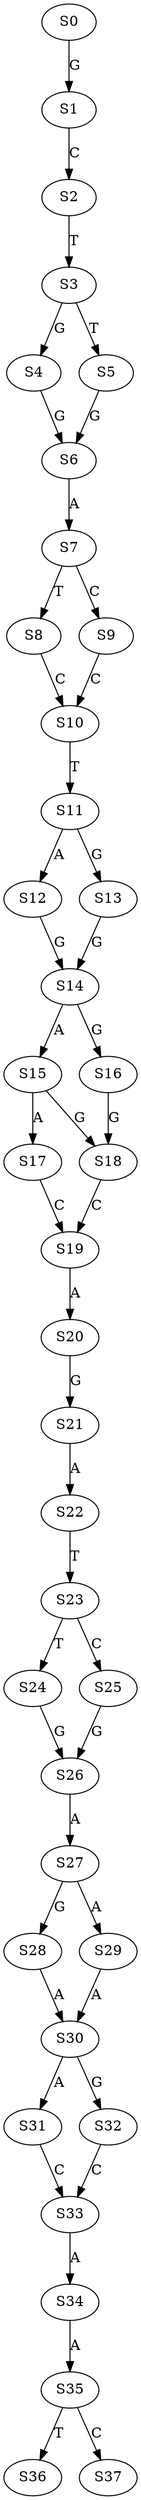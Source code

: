 strict digraph  {
	S0 -> S1 [ label = G ];
	S1 -> S2 [ label = C ];
	S2 -> S3 [ label = T ];
	S3 -> S4 [ label = G ];
	S3 -> S5 [ label = T ];
	S4 -> S6 [ label = G ];
	S5 -> S6 [ label = G ];
	S6 -> S7 [ label = A ];
	S7 -> S8 [ label = T ];
	S7 -> S9 [ label = C ];
	S8 -> S10 [ label = C ];
	S9 -> S10 [ label = C ];
	S10 -> S11 [ label = T ];
	S11 -> S12 [ label = A ];
	S11 -> S13 [ label = G ];
	S12 -> S14 [ label = G ];
	S13 -> S14 [ label = G ];
	S14 -> S15 [ label = A ];
	S14 -> S16 [ label = G ];
	S15 -> S17 [ label = A ];
	S15 -> S18 [ label = G ];
	S16 -> S18 [ label = G ];
	S17 -> S19 [ label = C ];
	S18 -> S19 [ label = C ];
	S19 -> S20 [ label = A ];
	S20 -> S21 [ label = G ];
	S21 -> S22 [ label = A ];
	S22 -> S23 [ label = T ];
	S23 -> S24 [ label = T ];
	S23 -> S25 [ label = C ];
	S24 -> S26 [ label = G ];
	S25 -> S26 [ label = G ];
	S26 -> S27 [ label = A ];
	S27 -> S28 [ label = G ];
	S27 -> S29 [ label = A ];
	S28 -> S30 [ label = A ];
	S29 -> S30 [ label = A ];
	S30 -> S31 [ label = A ];
	S30 -> S32 [ label = G ];
	S31 -> S33 [ label = C ];
	S32 -> S33 [ label = C ];
	S33 -> S34 [ label = A ];
	S34 -> S35 [ label = A ];
	S35 -> S36 [ label = T ];
	S35 -> S37 [ label = C ];
}
